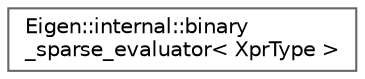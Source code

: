 digraph "Graphical Class Hierarchy"
{
 // LATEX_PDF_SIZE
  bgcolor="transparent";
  edge [fontname=Helvetica,fontsize=10,labelfontname=Helvetica,labelfontsize=10];
  node [fontname=Helvetica,fontsize=10,shape=box,height=0.2,width=0.4];
  rankdir="LR";
  Node0 [id="Node000000",label="Eigen::internal::binary\l_sparse_evaluator\< XprType \>",height=0.2,width=0.4,color="grey40", fillcolor="white", style="filled",URL="$structEigen_1_1internal_1_1binary__sparse__evaluator.html",tooltip=" "];
}
